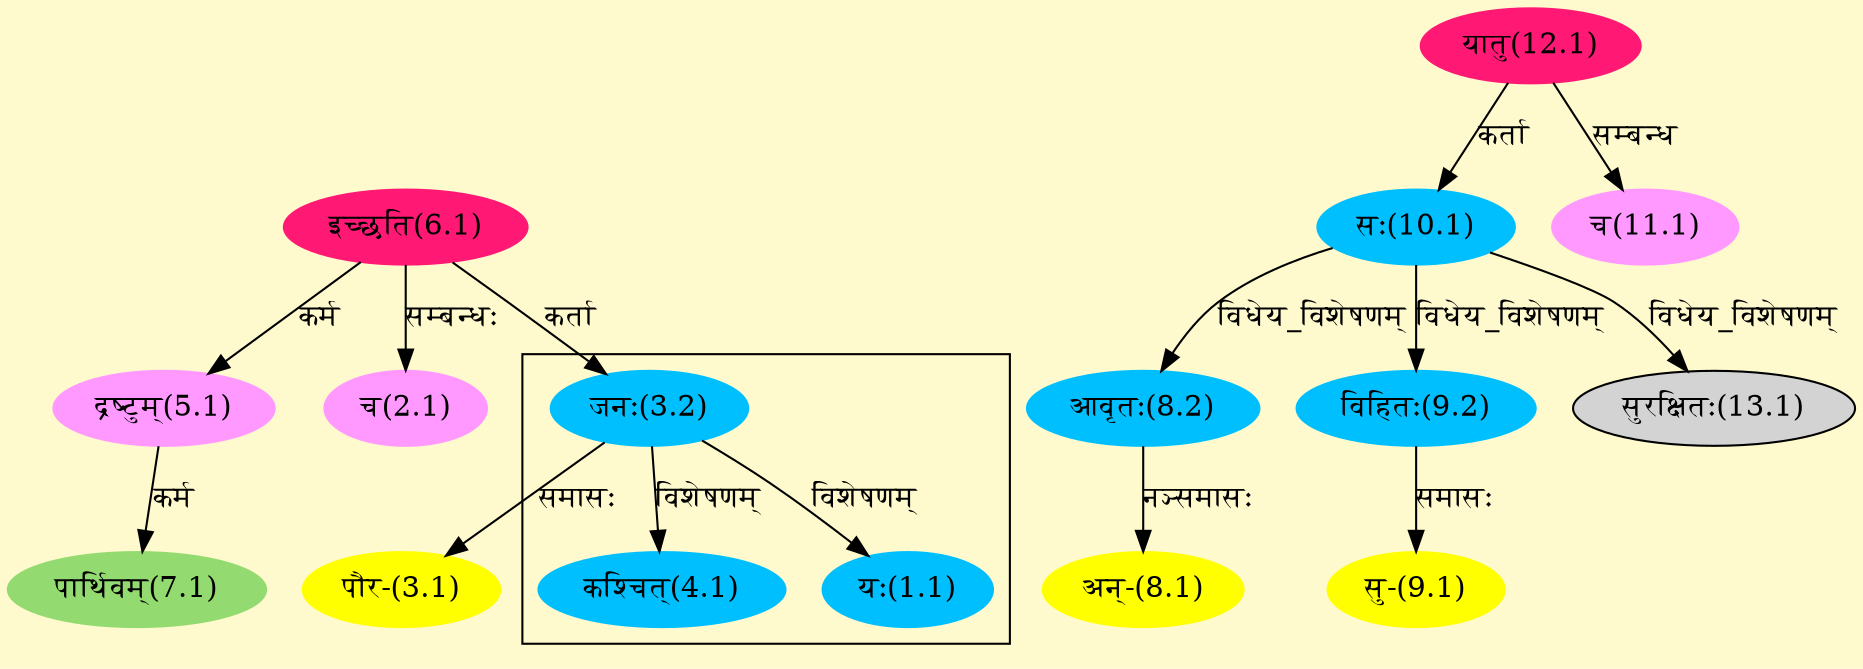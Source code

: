 digraph G{
rankdir=BT;
 compound=true;
 bgcolor="lemonchiffon1";

subgraph cluster_1{
Node1_1 [style=filled, color="#00BFFF" label = "यः(1.1)"]
Node3_2 [style=filled, color="#00BFFF" label = "जनः(3.2)"]
Node4_1 [style=filled, color="#00BFFF" label = "कश्चित्(4.1)"]

}
Node2_1 [style=filled, color="#FF99FF" label = "च(2.1)"]
Node6_1 [style=filled, color="#FF1975" label = "इच्छति(6.1)"]
Node3_1 [style=filled, color="#FFFF00" label = "पौर-(3.1)"]
Node3_2 [style=filled, color="#00BFFF" label = "जनः(3.2)"]
Node5_1 [style=filled, color="#FF99FF" label = "द्रष्टुम्(5.1)"]
Node7_1 [style=filled, color="#93DB70" label = "पार्थिवम्(7.1)"]
Node8_1 [style=filled, color="#FFFF00" label = "अन्-(8.1)"]
Node8_2 [style=filled, color="#00BFFF" label = "आवृतः(8.2)"]
Node10_1 [style=filled, color="#00BFFF" label = "सः(10.1)"]
Node9_1 [style=filled, color="#FFFF00" label = "सु-(9.1)"]
Node9_2 [style=filled, color="#00BFFF" label = "विहितः(9.2)"]
Node12_1 [style=filled, color="#FF1975" label = "यातु(12.1)"]
Node11_1 [style=filled, color="#FF99FF" label = "च(11.1)"]
Node13_1 [style=filled, color="" label = "सुरक्षितः(13.1)"]
/* Start of Relations section */

Node1_1 -> Node3_2 [  label="विशेषणम्"  dir="back" ]
Node2_1 -> Node6_1 [  label="सम्बन्धः"  dir="back" ]
Node3_1 -> Node3_2 [  label="समासः"  dir="back" ]
Node3_2 -> Node6_1 [  label="कर्ता"  dir="back" ]
Node4_1 -> Node3_2 [  label="विशेषणम्"  dir="back" ]
Node5_1 -> Node6_1 [  label="कर्म"  dir="back" ]
Node7_1 -> Node5_1 [  label="कर्म"  dir="back" ]
Node8_1 -> Node8_2 [  label="नञ्समासः"  dir="back" ]
Node8_2 -> Node10_1 [  label="विधेय_विशेषणम्"  dir="back" ]
Node9_1 -> Node9_2 [  label="समासः"  dir="back" ]
Node9_2 -> Node10_1 [  label="विधेय_विशेषणम्"  dir="back" ]
Node10_1 -> Node12_1 [  label="कर्ता"  dir="back" ]
Node11_1 -> Node12_1 [  label="सम्बन्ध"  dir="back" ]
Node13_1 -> Node10_1 [  label="विधेय_विशेषणम्"  dir="back" ]
}
